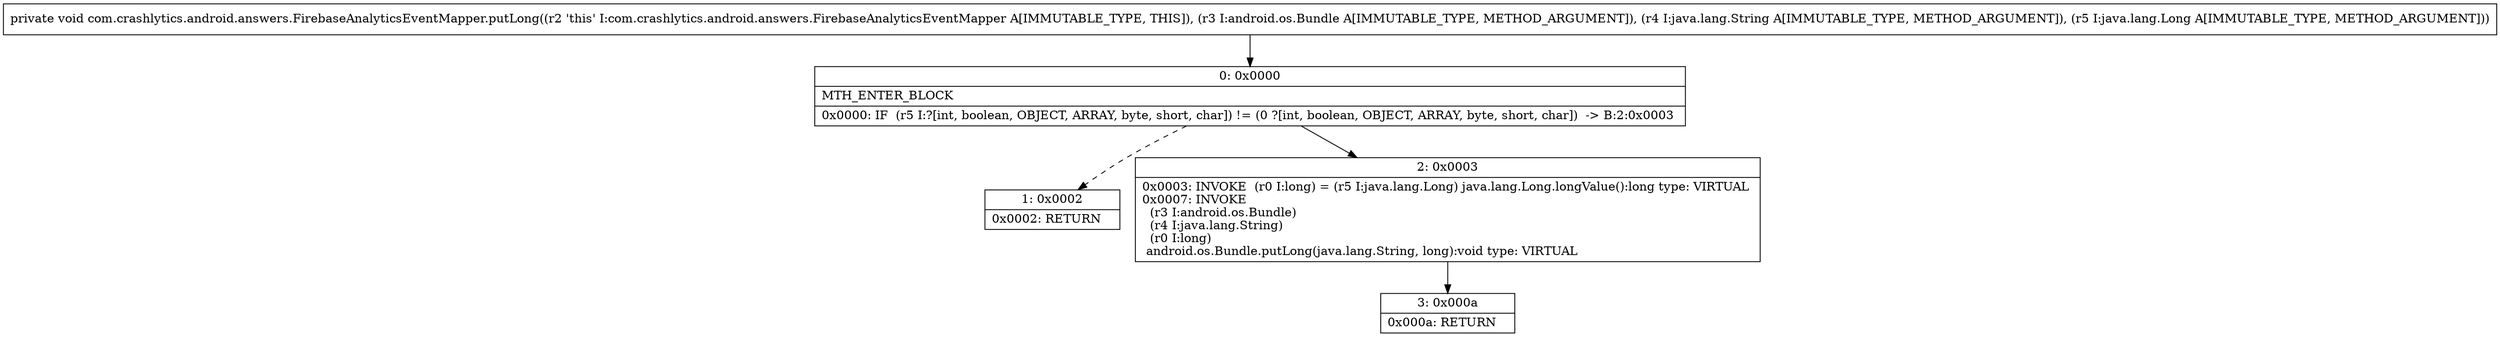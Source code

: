 digraph "CFG forcom.crashlytics.android.answers.FirebaseAnalyticsEventMapper.putLong(Landroid\/os\/Bundle;Ljava\/lang\/String;Ljava\/lang\/Long;)V" {
Node_0 [shape=record,label="{0\:\ 0x0000|MTH_ENTER_BLOCK\l|0x0000: IF  (r5 I:?[int, boolean, OBJECT, ARRAY, byte, short, char]) != (0 ?[int, boolean, OBJECT, ARRAY, byte, short, char])  \-\> B:2:0x0003 \l}"];
Node_1 [shape=record,label="{1\:\ 0x0002|0x0002: RETURN   \l}"];
Node_2 [shape=record,label="{2\:\ 0x0003|0x0003: INVOKE  (r0 I:long) = (r5 I:java.lang.Long) java.lang.Long.longValue():long type: VIRTUAL \l0x0007: INVOKE  \l  (r3 I:android.os.Bundle)\l  (r4 I:java.lang.String)\l  (r0 I:long)\l android.os.Bundle.putLong(java.lang.String, long):void type: VIRTUAL \l}"];
Node_3 [shape=record,label="{3\:\ 0x000a|0x000a: RETURN   \l}"];
MethodNode[shape=record,label="{private void com.crashlytics.android.answers.FirebaseAnalyticsEventMapper.putLong((r2 'this' I:com.crashlytics.android.answers.FirebaseAnalyticsEventMapper A[IMMUTABLE_TYPE, THIS]), (r3 I:android.os.Bundle A[IMMUTABLE_TYPE, METHOD_ARGUMENT]), (r4 I:java.lang.String A[IMMUTABLE_TYPE, METHOD_ARGUMENT]), (r5 I:java.lang.Long A[IMMUTABLE_TYPE, METHOD_ARGUMENT])) }"];
MethodNode -> Node_0;
Node_0 -> Node_1[style=dashed];
Node_0 -> Node_2;
Node_2 -> Node_3;
}

